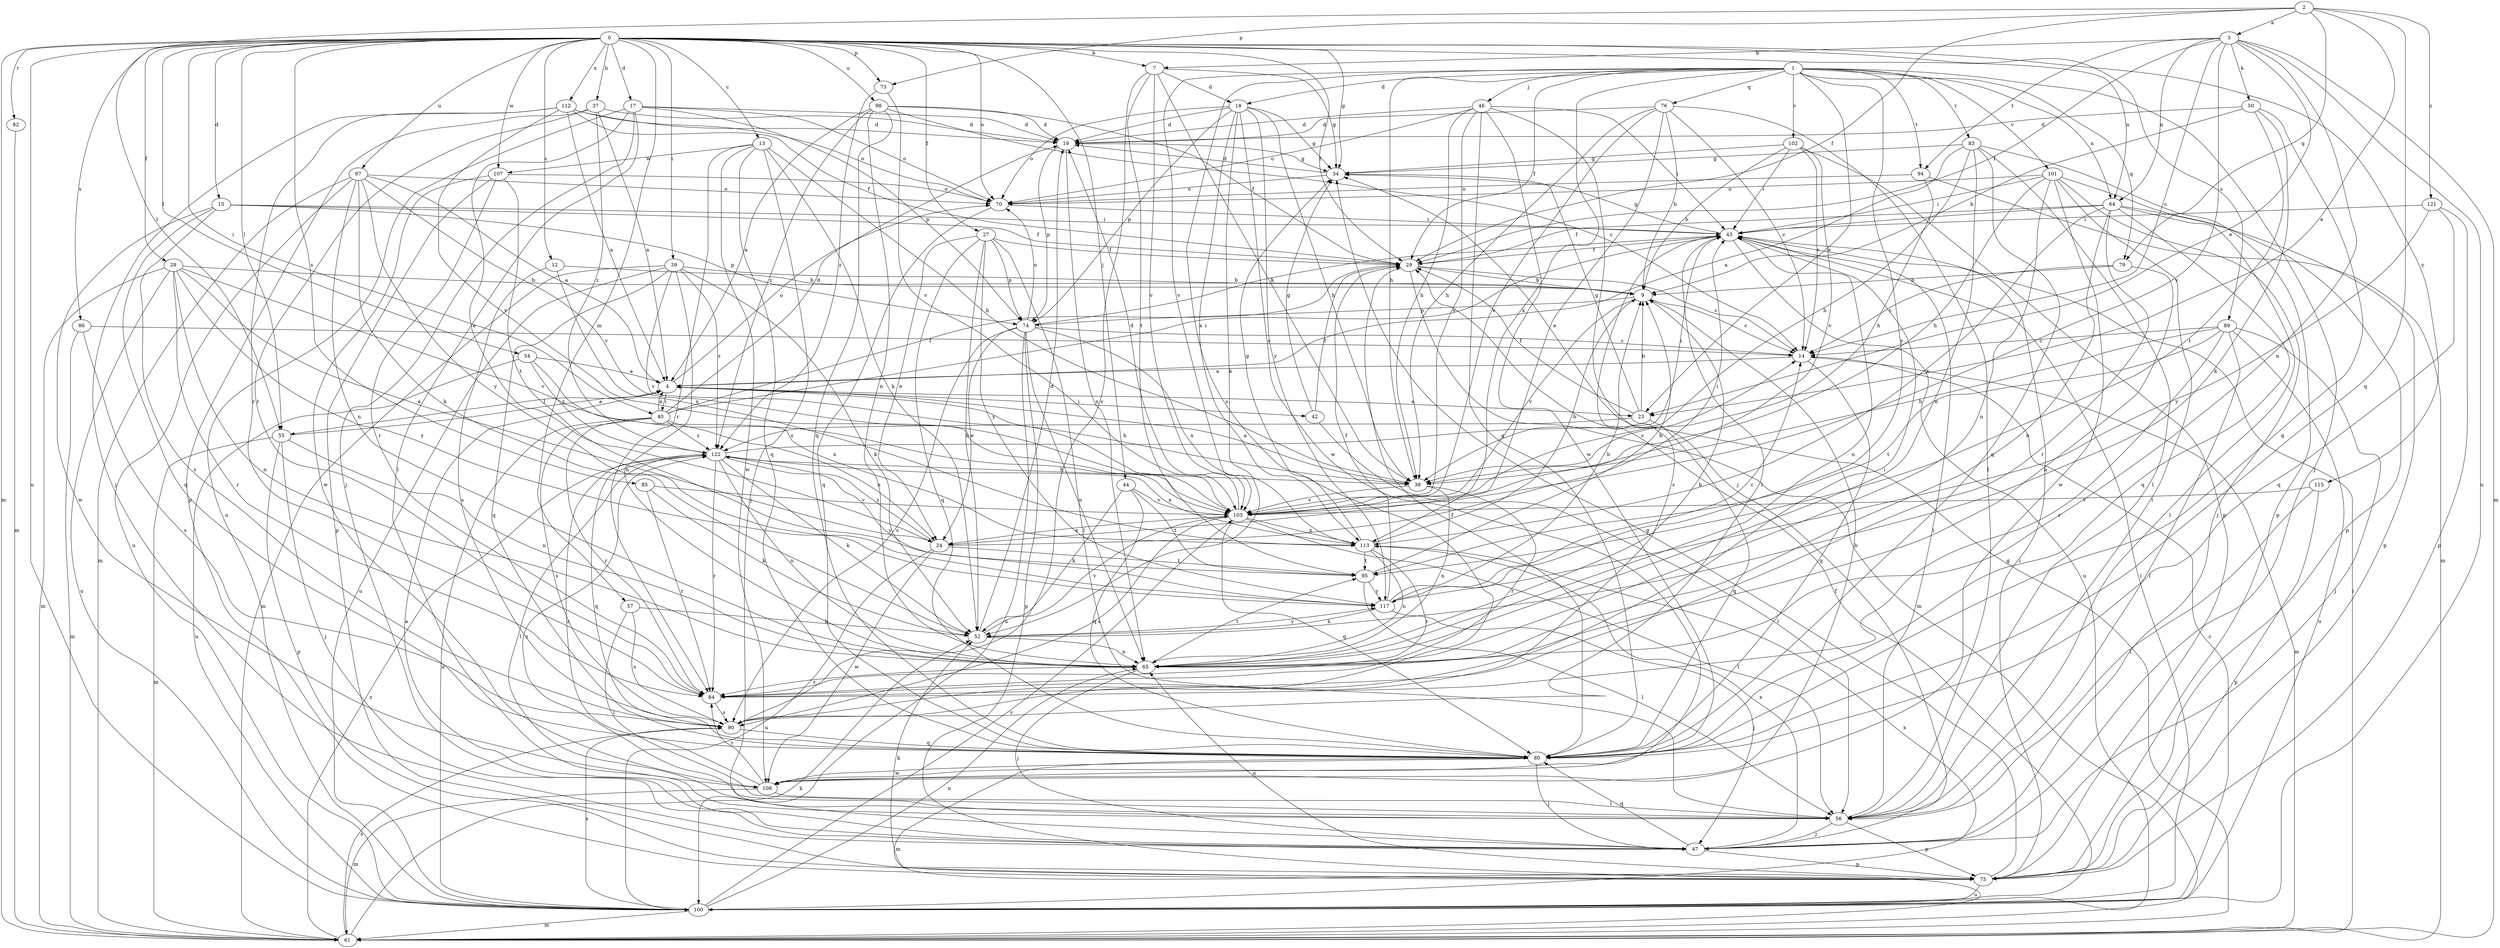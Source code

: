 strict digraph  {
0;
1;
2;
3;
4;
7;
9;
12;
13;
14;
15;
17;
18;
19;
23;
24;
27;
28;
29;
34;
37;
38;
39;
40;
42;
43;
44;
46;
47;
50;
52;
54;
55;
56;
57;
61;
64;
65;
70;
73;
74;
75;
76;
79;
80;
82;
83;
84;
85;
86;
89;
90;
94;
95;
97;
98;
100;
101;
102;
103;
107;
108;
112;
113;
115;
117;
121;
122;
0 -> 7  [label=b];
0 -> 12  [label=c];
0 -> 13  [label=c];
0 -> 15  [label=d];
0 -> 17  [label=d];
0 -> 27  [label=f];
0 -> 28  [label=f];
0 -> 29  [label=f];
0 -> 34  [label=g];
0 -> 37  [label=h];
0 -> 39  [label=i];
0 -> 40  [label=i];
0 -> 44  [label=j];
0 -> 54  [label=l];
0 -> 55  [label=l];
0 -> 57  [label=m];
0 -> 61  [label=m];
0 -> 64  [label=n];
0 -> 70  [label=o];
0 -> 73  [label=p];
0 -> 82  [label=r];
0 -> 85  [label=s];
0 -> 86  [label=s];
0 -> 89  [label=s];
0 -> 97  [label=u];
0 -> 98  [label=u];
0 -> 100  [label=u];
0 -> 107  [label=w];
0 -> 112  [label=x];
0 -> 115  [label=y];
1 -> 18  [label=d];
1 -> 23  [label=e];
1 -> 29  [label=f];
1 -> 38  [label=h];
1 -> 46  [label=j];
1 -> 47  [label=j];
1 -> 64  [label=n];
1 -> 76  [label=q];
1 -> 79  [label=q];
1 -> 83  [label=r];
1 -> 90  [label=s];
1 -> 94  [label=t];
1 -> 101  [label=v];
1 -> 102  [label=v];
1 -> 103  [label=v];
1 -> 113  [label=x];
1 -> 117  [label=y];
2 -> 3  [label=a];
2 -> 23  [label=e];
2 -> 29  [label=f];
2 -> 55  [label=l];
2 -> 73  [label=p];
2 -> 79  [label=q];
2 -> 80  [label=q];
2 -> 121  [label=z];
3 -> 7  [label=b];
3 -> 14  [label=c];
3 -> 23  [label=e];
3 -> 29  [label=f];
3 -> 50  [label=k];
3 -> 61  [label=m];
3 -> 64  [label=n];
3 -> 65  [label=n];
3 -> 94  [label=t];
3 -> 100  [label=u];
3 -> 103  [label=v];
4 -> 23  [label=e];
4 -> 38  [label=h];
4 -> 40  [label=i];
4 -> 42  [label=i];
4 -> 55  [label=l];
4 -> 70  [label=o];
7 -> 18  [label=d];
7 -> 34  [label=g];
7 -> 38  [label=h];
7 -> 90  [label=s];
7 -> 95  [label=t];
7 -> 103  [label=v];
9 -> 14  [label=c];
9 -> 74  [label=p];
9 -> 103  [label=v];
12 -> 9  [label=b];
12 -> 90  [label=s];
12 -> 113  [label=x];
13 -> 38  [label=h];
13 -> 47  [label=j];
13 -> 52  [label=k];
13 -> 80  [label=q];
13 -> 84  [label=r];
13 -> 107  [label=w];
13 -> 108  [label=w];
14 -> 4  [label=a];
14 -> 61  [label=m];
14 -> 80  [label=q];
15 -> 29  [label=f];
15 -> 43  [label=i];
15 -> 74  [label=p];
15 -> 80  [label=q];
15 -> 90  [label=s];
15 -> 108  [label=w];
17 -> 19  [label=d];
17 -> 24  [label=e];
17 -> 47  [label=j];
17 -> 56  [label=l];
17 -> 70  [label=o];
17 -> 74  [label=p];
17 -> 100  [label=u];
18 -> 19  [label=d];
18 -> 34  [label=g];
18 -> 38  [label=h];
18 -> 52  [label=k];
18 -> 70  [label=o];
18 -> 74  [label=p];
18 -> 108  [label=w];
18 -> 113  [label=x];
18 -> 117  [label=y];
19 -> 34  [label=g];
19 -> 65  [label=n];
19 -> 74  [label=p];
23 -> 9  [label=b];
23 -> 29  [label=f];
23 -> 34  [label=g];
23 -> 80  [label=q];
23 -> 122  [label=z];
24 -> 43  [label=i];
24 -> 95  [label=t];
24 -> 100  [label=u];
24 -> 108  [label=w];
24 -> 122  [label=z];
27 -> 24  [label=e];
27 -> 29  [label=f];
27 -> 52  [label=k];
27 -> 56  [label=l];
27 -> 74  [label=p];
27 -> 80  [label=q];
27 -> 117  [label=y];
28 -> 9  [label=b];
28 -> 24  [label=e];
28 -> 61  [label=m];
28 -> 65  [label=n];
28 -> 84  [label=r];
28 -> 100  [label=u];
28 -> 103  [label=v];
28 -> 117  [label=y];
29 -> 9  [label=b];
29 -> 14  [label=c];
29 -> 61  [label=m];
34 -> 19  [label=d];
34 -> 70  [label=o];
37 -> 4  [label=a];
37 -> 19  [label=d];
37 -> 75  [label=p];
37 -> 84  [label=r];
37 -> 122  [label=z];
38 -> 4  [label=a];
38 -> 65  [label=n];
38 -> 84  [label=r];
38 -> 103  [label=v];
39 -> 9  [label=b];
39 -> 52  [label=k];
39 -> 61  [label=m];
39 -> 65  [label=n];
39 -> 80  [label=q];
39 -> 100  [label=u];
39 -> 103  [label=v];
39 -> 122  [label=z];
40 -> 4  [label=a];
40 -> 19  [label=d];
40 -> 24  [label=e];
40 -> 29  [label=f];
40 -> 43  [label=i];
40 -> 84  [label=r];
40 -> 90  [label=s];
40 -> 100  [label=u];
40 -> 122  [label=z];
42 -> 29  [label=f];
42 -> 34  [label=g];
42 -> 56  [label=l];
43 -> 29  [label=f];
43 -> 34  [label=g];
43 -> 65  [label=n];
43 -> 90  [label=s];
43 -> 100  [label=u];
44 -> 52  [label=k];
44 -> 80  [label=q];
44 -> 95  [label=t];
44 -> 103  [label=v];
46 -> 19  [label=d];
46 -> 38  [label=h];
46 -> 43  [label=i];
46 -> 47  [label=j];
46 -> 70  [label=o];
46 -> 80  [label=q];
46 -> 103  [label=v];
46 -> 108  [label=w];
47 -> 4  [label=a];
47 -> 75  [label=p];
47 -> 80  [label=q];
47 -> 113  [label=x];
50 -> 9  [label=b];
50 -> 19  [label=d];
50 -> 52  [label=k];
50 -> 80  [label=q];
50 -> 95  [label=t];
52 -> 19  [label=d];
52 -> 65  [label=n];
52 -> 103  [label=v];
52 -> 117  [label=y];
54 -> 4  [label=a];
54 -> 100  [label=u];
54 -> 113  [label=x];
54 -> 122  [label=z];
55 -> 4  [label=a];
55 -> 47  [label=j];
55 -> 61  [label=m];
55 -> 65  [label=n];
55 -> 75  [label=p];
56 -> 43  [label=i];
56 -> 47  [label=j];
56 -> 75  [label=p];
56 -> 122  [label=z];
57 -> 52  [label=k];
57 -> 56  [label=l];
57 -> 90  [label=s];
61 -> 34  [label=g];
61 -> 43  [label=i];
61 -> 52  [label=k];
61 -> 90  [label=s];
61 -> 122  [label=z];
64 -> 29  [label=f];
64 -> 43  [label=i];
64 -> 56  [label=l];
64 -> 65  [label=n];
64 -> 75  [label=p];
64 -> 80  [label=q];
64 -> 84  [label=r];
64 -> 113  [label=x];
65 -> 9  [label=b];
65 -> 47  [label=j];
65 -> 84  [label=r];
65 -> 95  [label=t];
70 -> 43  [label=i];
70 -> 80  [label=q];
73 -> 103  [label=v];
73 -> 122  [label=z];
74 -> 14  [label=c];
74 -> 24  [label=e];
74 -> 43  [label=i];
74 -> 65  [label=n];
74 -> 70  [label=o];
74 -> 75  [label=p];
74 -> 90  [label=s];
74 -> 100  [label=u];
74 -> 113  [label=x];
75 -> 34  [label=g];
75 -> 43  [label=i];
75 -> 52  [label=k];
75 -> 65  [label=n];
75 -> 100  [label=u];
76 -> 9  [label=b];
76 -> 14  [label=c];
76 -> 19  [label=d];
76 -> 24  [label=e];
76 -> 38  [label=h];
76 -> 56  [label=l];
76 -> 103  [label=v];
79 -> 9  [label=b];
79 -> 14  [label=c];
79 -> 65  [label=n];
80 -> 29  [label=f];
80 -> 47  [label=j];
80 -> 61  [label=m];
80 -> 108  [label=w];
82 -> 61  [label=m];
83 -> 4  [label=a];
83 -> 34  [label=g];
83 -> 38  [label=h];
83 -> 56  [label=l];
83 -> 65  [label=n];
83 -> 75  [label=p];
83 -> 80  [label=q];
84 -> 43  [label=i];
84 -> 90  [label=s];
85 -> 52  [label=k];
85 -> 84  [label=r];
85 -> 103  [label=v];
86 -> 14  [label=c];
86 -> 61  [label=m];
86 -> 90  [label=s];
89 -> 14  [label=c];
89 -> 38  [label=h];
89 -> 47  [label=j];
89 -> 56  [label=l];
89 -> 84  [label=r];
89 -> 95  [label=t];
89 -> 100  [label=u];
90 -> 43  [label=i];
90 -> 80  [label=q];
94 -> 38  [label=h];
94 -> 61  [label=m];
94 -> 70  [label=o];
95 -> 9  [label=b];
95 -> 56  [label=l];
95 -> 117  [label=y];
97 -> 4  [label=a];
97 -> 52  [label=k];
97 -> 61  [label=m];
97 -> 65  [label=n];
97 -> 70  [label=o];
97 -> 100  [label=u];
97 -> 103  [label=v];
97 -> 117  [label=y];
98 -> 4  [label=a];
98 -> 14  [label=c];
98 -> 19  [label=d];
98 -> 29  [label=f];
98 -> 65  [label=n];
98 -> 80  [label=q];
98 -> 122  [label=z];
100 -> 14  [label=c];
100 -> 29  [label=f];
100 -> 43  [label=i];
100 -> 61  [label=m];
100 -> 65  [label=n];
100 -> 90  [label=s];
100 -> 103  [label=v];
100 -> 113  [label=x];
101 -> 38  [label=h];
101 -> 43  [label=i];
101 -> 47  [label=j];
101 -> 56  [label=l];
101 -> 65  [label=n];
101 -> 70  [label=o];
101 -> 75  [label=p];
101 -> 108  [label=w];
102 -> 9  [label=b];
102 -> 14  [label=c];
102 -> 34  [label=g];
102 -> 43  [label=i];
102 -> 75  [label=p];
102 -> 103  [label=v];
103 -> 14  [label=c];
103 -> 19  [label=d];
103 -> 24  [label=e];
103 -> 56  [label=l];
103 -> 80  [label=q];
103 -> 90  [label=s];
103 -> 113  [label=x];
107 -> 70  [label=o];
107 -> 75  [label=p];
107 -> 84  [label=r];
107 -> 95  [label=t];
107 -> 108  [label=w];
108 -> 9  [label=b];
108 -> 56  [label=l];
108 -> 61  [label=m];
108 -> 84  [label=r];
108 -> 122  [label=z];
112 -> 4  [label=a];
112 -> 19  [label=d];
112 -> 29  [label=f];
112 -> 47  [label=j];
112 -> 70  [label=o];
112 -> 84  [label=r];
112 -> 103  [label=v];
113 -> 9  [label=b];
113 -> 34  [label=g];
113 -> 65  [label=n];
113 -> 84  [label=r];
113 -> 95  [label=t];
115 -> 56  [label=l];
115 -> 75  [label=p];
115 -> 103  [label=v];
117 -> 9  [label=b];
117 -> 14  [label=c];
117 -> 29  [label=f];
117 -> 47  [label=j];
117 -> 52  [label=k];
121 -> 43  [label=i];
121 -> 75  [label=p];
121 -> 80  [label=q];
121 -> 117  [label=y];
122 -> 38  [label=h];
122 -> 43  [label=i];
122 -> 52  [label=k];
122 -> 56  [label=l];
122 -> 65  [label=n];
122 -> 80  [label=q];
122 -> 84  [label=r];
122 -> 113  [label=x];
122 -> 117  [label=y];
}
